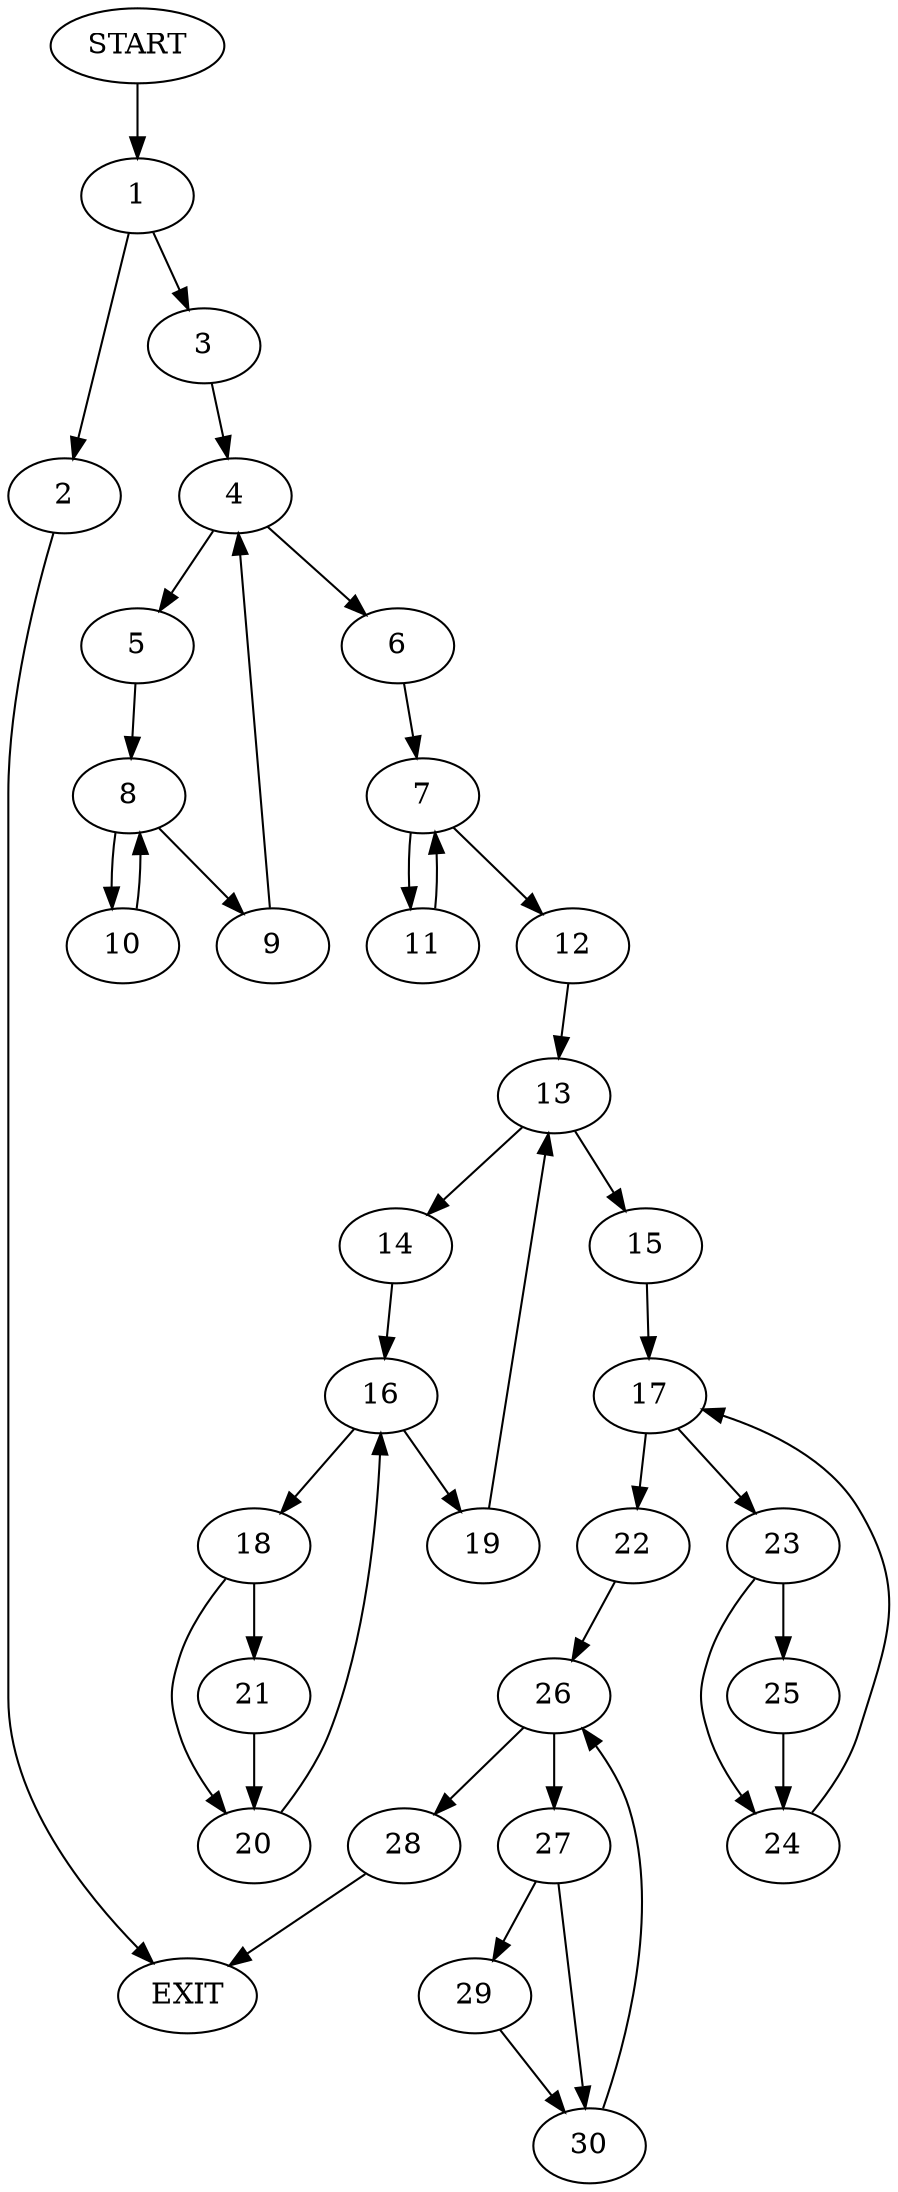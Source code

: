 digraph {
0 [label="START"]
31 [label="EXIT"]
0 -> 1
1 -> 2
1 -> 3
2 -> 31
3 -> 4
4 -> 5
4 -> 6
6 -> 7
5 -> 8
8 -> 9
8 -> 10
9 -> 4
10 -> 8
7 -> 11
7 -> 12
11 -> 7
12 -> 13
13 -> 14
13 -> 15
14 -> 16
15 -> 17
16 -> 18
16 -> 19
18 -> 20
18 -> 21
19 -> 13
21 -> 20
20 -> 16
17 -> 22
17 -> 23
23 -> 24
23 -> 25
22 -> 26
25 -> 24
24 -> 17
26 -> 27
26 -> 28
28 -> 31
27 -> 29
27 -> 30
29 -> 30
30 -> 26
}
